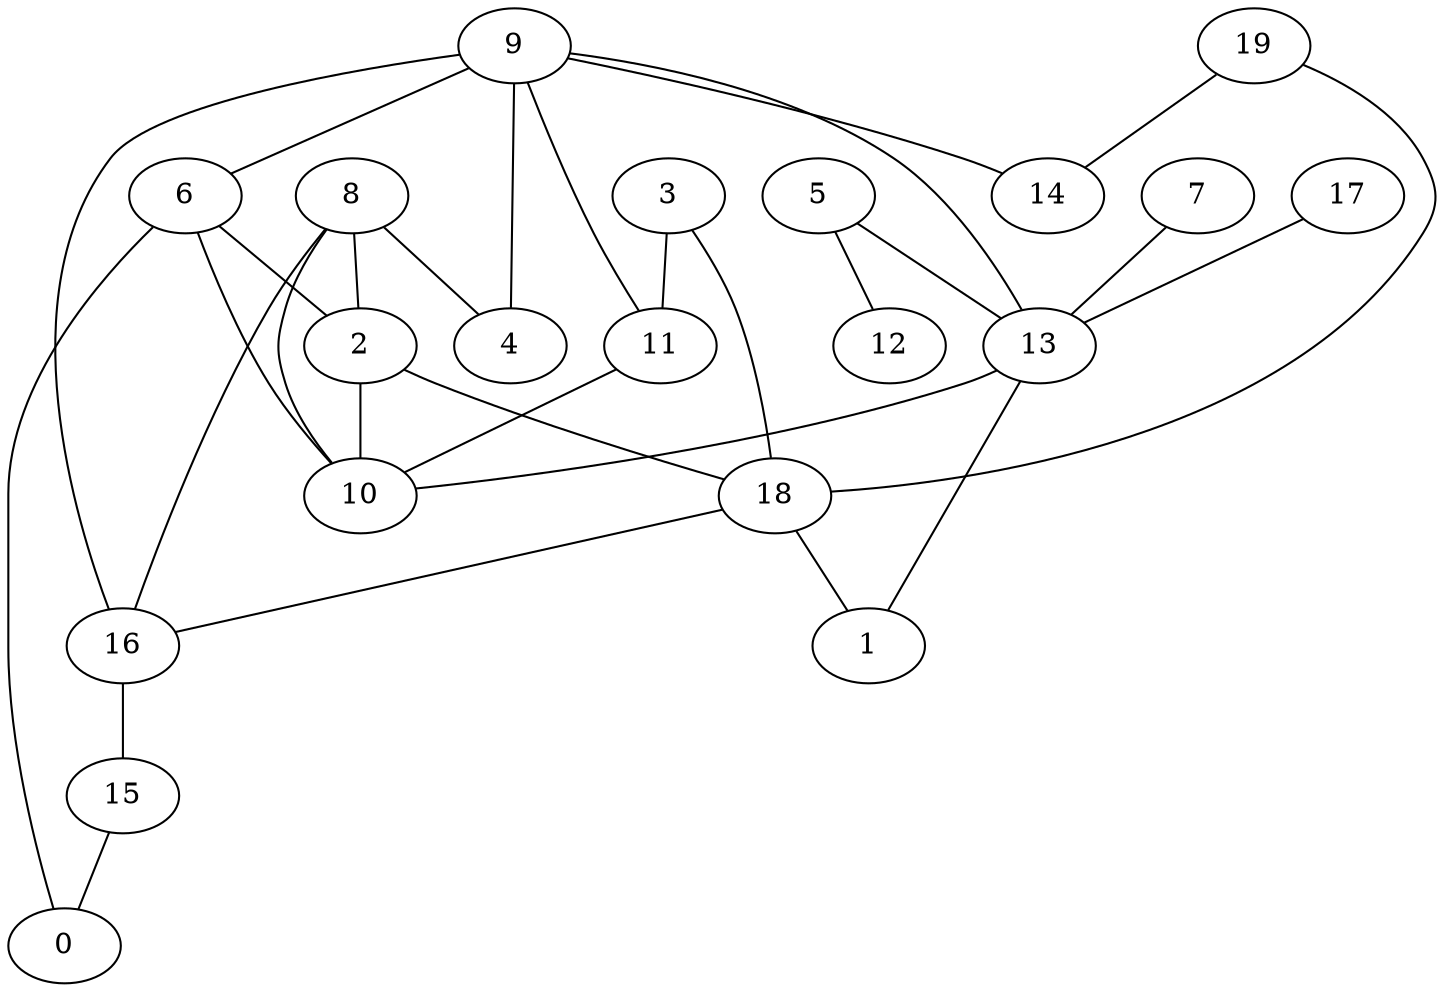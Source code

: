 digraph GG_graph {

subgraph G_graph {
edge [color = black]
"5" -> "12" [dir = none]
"5" -> "13" [dir = none]
"8" -> "4" [dir = none]
"8" -> "10" [dir = none]
"7" -> "13" [dir = none]
"17" -> "13" [dir = none]
"16" -> "15" [dir = none]
"3" -> "18" [dir = none]
"2" -> "10" [dir = none]
"2" -> "18" [dir = none]
"15" -> "0" [dir = none]
"13" -> "1" [dir = none]
"19" -> "18" [dir = none]
"6" -> "2" [dir = none]
"18" -> "1" [dir = none]
"18" -> "16" [dir = none]
"11" -> "10" [dir = none]
"9" -> "14" [dir = none]
"9" -> "6" [dir = none]
"19" -> "14" [dir = none]
"6" -> "0" [dir = none]
"6" -> "10" [dir = none]
"9" -> "11" [dir = none]
"9" -> "4" [dir = none]
"8" -> "2" [dir = none]
"13" -> "10" [dir = none]
"8" -> "16" [dir = none]
"9" -> "16" [dir = none]
"3" -> "11" [dir = none]
"9" -> "13" [dir = none]
}

}
